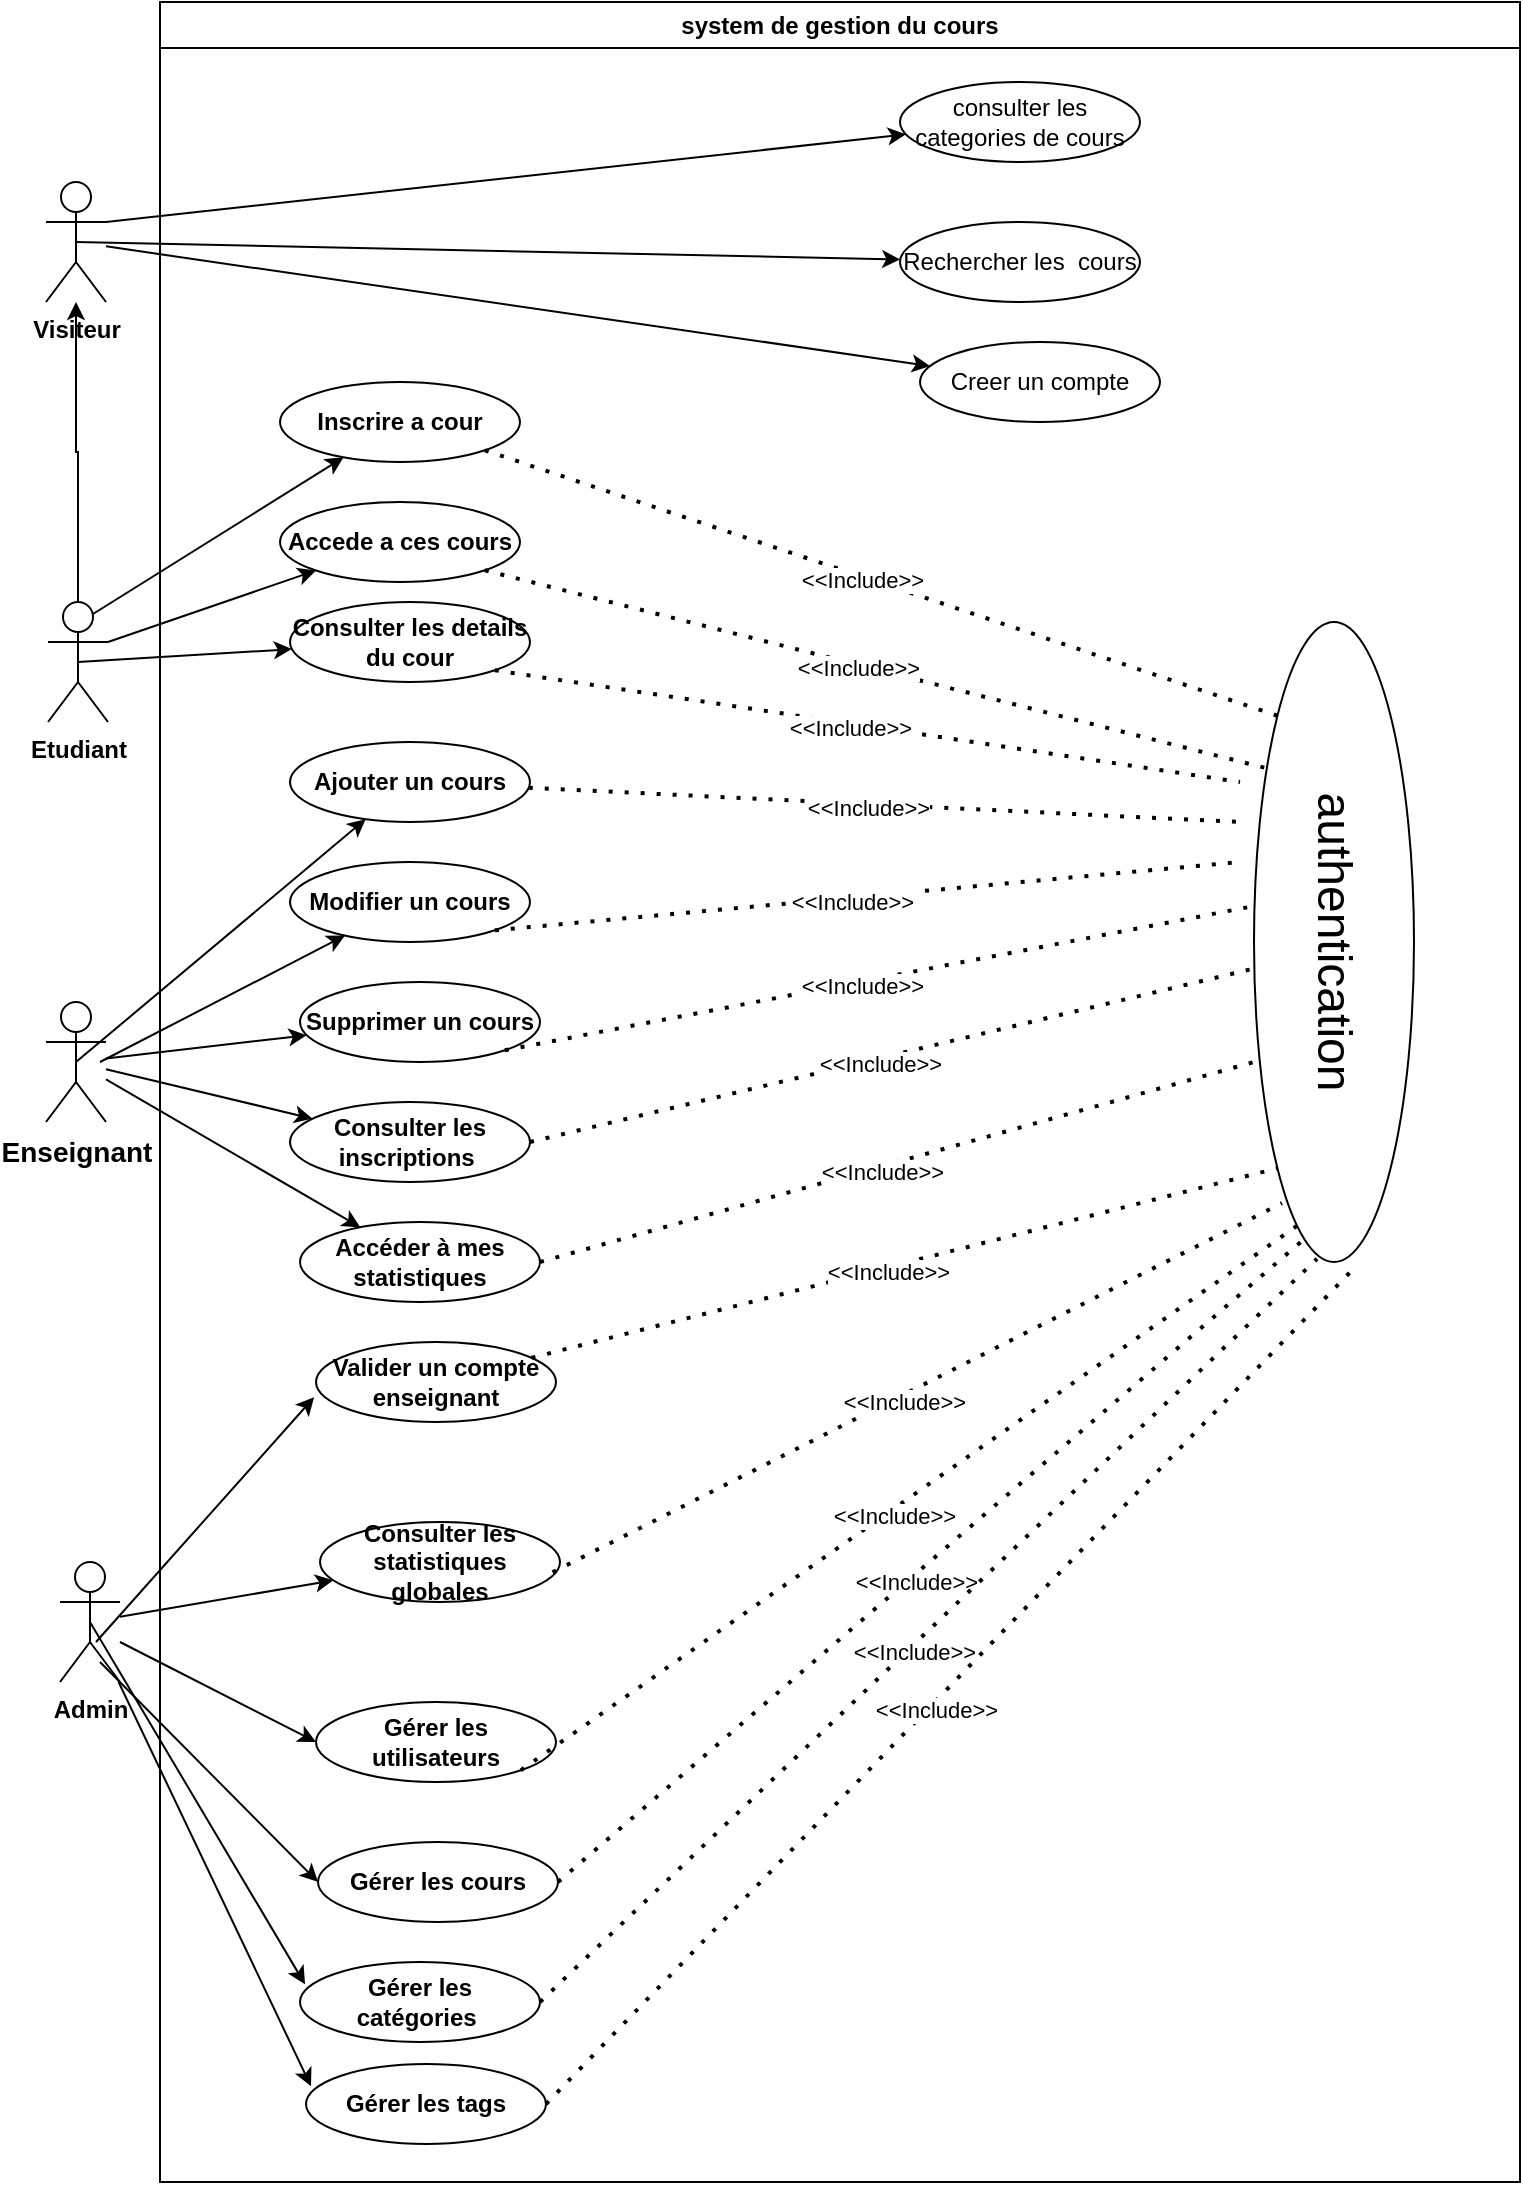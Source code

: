 <mxfile version="26.0.4">
  <diagram name="Page-1" id="to9laPEvmwYYF8XZ3khk">
    <mxGraphModel dx="1149" dy="568" grid="1" gridSize="10" guides="1" tooltips="1" connect="1" arrows="1" fold="1" page="1" pageScale="1" pageWidth="827" pageHeight="1169" math="0" shadow="0">
      <root>
        <mxCell id="0" />
        <mxCell id="1" parent="0" />
        <mxCell id="OT4-hi9Ndf2Y-_jL56fL-1" value="system de gestion du cours" style="swimlane;whiteSpace=wrap;html=1;startSize=23;" vertex="1" parent="1">
          <mxGeometry x="80" y="60" width="680" height="1090" as="geometry" />
        </mxCell>
        <mxCell id="OT4-hi9Ndf2Y-_jL56fL-13" value="consulter les categories de cours" style="ellipse;whiteSpace=wrap;html=1;" vertex="1" parent="OT4-hi9Ndf2Y-_jL56fL-1">
          <mxGeometry x="370" y="40" width="120" height="40" as="geometry" />
        </mxCell>
        <mxCell id="OT4-hi9Ndf2Y-_jL56fL-15" value="Rechercher les&amp;nbsp; cours" style="ellipse;whiteSpace=wrap;html=1;" vertex="1" parent="OT4-hi9Ndf2Y-_jL56fL-1">
          <mxGeometry x="370" y="110" width="120" height="40" as="geometry" />
        </mxCell>
        <mxCell id="OT4-hi9Ndf2Y-_jL56fL-17" value="Creer un compte" style="ellipse;whiteSpace=wrap;html=1;" vertex="1" parent="OT4-hi9Ndf2Y-_jL56fL-1">
          <mxGeometry x="380" y="170" width="120" height="40" as="geometry" />
        </mxCell>
        <mxCell id="OT4-hi9Ndf2Y-_jL56fL-21" value="&lt;b&gt;Inscrire a cour&lt;/b&gt;" style="ellipse;whiteSpace=wrap;html=1;" vertex="1" parent="OT4-hi9Ndf2Y-_jL56fL-1">
          <mxGeometry x="60" y="190" width="120" height="40" as="geometry" />
        </mxCell>
        <mxCell id="OT4-hi9Ndf2Y-_jL56fL-23" value="&lt;b&gt;Accede a ces cours&lt;/b&gt;" style="ellipse;whiteSpace=wrap;html=1;" vertex="1" parent="OT4-hi9Ndf2Y-_jL56fL-1">
          <mxGeometry x="60" y="250" width="120" height="40" as="geometry" />
        </mxCell>
        <mxCell id="OT4-hi9Ndf2Y-_jL56fL-26" value="&lt;b&gt;Consulter les details du cour&lt;/b&gt;" style="ellipse;whiteSpace=wrap;html=1;" vertex="1" parent="OT4-hi9Ndf2Y-_jL56fL-1">
          <mxGeometry x="65" y="300" width="120" height="40" as="geometry" />
        </mxCell>
        <mxCell id="OT4-hi9Ndf2Y-_jL56fL-28" value="&lt;b&gt;Ajouter un cours&lt;/b&gt;" style="ellipse;whiteSpace=wrap;html=1;" vertex="1" parent="OT4-hi9Ndf2Y-_jL56fL-1">
          <mxGeometry x="65" y="370" width="120" height="40" as="geometry" />
        </mxCell>
        <mxCell id="OT4-hi9Ndf2Y-_jL56fL-29" value="&lt;strong&gt;Modifier un cours&lt;/strong&gt;" style="ellipse;whiteSpace=wrap;html=1;" vertex="1" parent="OT4-hi9Ndf2Y-_jL56fL-1">
          <mxGeometry x="65" y="430" width="120" height="40" as="geometry" />
        </mxCell>
        <mxCell id="OT4-hi9Ndf2Y-_jL56fL-30" style="rounded=0;orthogonalLoop=1;jettySize=auto;html=1;" edge="1" target="OT4-hi9Ndf2Y-_jL56fL-29" parent="OT4-hi9Ndf2Y-_jL56fL-1">
          <mxGeometry relative="1" as="geometry">
            <mxPoint x="-30" y="530" as="sourcePoint" />
          </mxGeometry>
        </mxCell>
        <mxCell id="OT4-hi9Ndf2Y-_jL56fL-31" value="&lt;strong&gt;Supprimer un cours&lt;/strong&gt;" style="ellipse;whiteSpace=wrap;html=1;" vertex="1" parent="OT4-hi9Ndf2Y-_jL56fL-1">
          <mxGeometry x="70" y="490" width="120" height="40" as="geometry" />
        </mxCell>
        <mxCell id="OT4-hi9Ndf2Y-_jL56fL-33" value="&lt;strong&gt;Consulter les inscriptions&lt;/strong&gt;&amp;nbsp;" style="ellipse;whiteSpace=wrap;html=1;" vertex="1" parent="OT4-hi9Ndf2Y-_jL56fL-1">
          <mxGeometry x="65" y="550" width="120" height="40" as="geometry" />
        </mxCell>
        <mxCell id="OT4-hi9Ndf2Y-_jL56fL-35" value="&lt;font style=&quot;font-size: 24px;&quot;&gt;authentication&lt;/font&gt;" style="ellipse;whiteSpace=wrap;html=1;rotation=90;" vertex="1" parent="OT4-hi9Ndf2Y-_jL56fL-1">
          <mxGeometry x="427" y="430" width="320" height="80" as="geometry" />
        </mxCell>
        <mxCell id="OT4-hi9Ndf2Y-_jL56fL-37" value="" style="endArrow=none;dashed=1;html=1;dashPattern=1 3;strokeWidth=2;rounded=0;exitX=1;exitY=1;exitDx=0;exitDy=0;entryX=0;entryY=1;entryDx=0;entryDy=0;" edge="1" parent="OT4-hi9Ndf2Y-_jL56fL-1" source="OT4-hi9Ndf2Y-_jL56fL-21" target="OT4-hi9Ndf2Y-_jL56fL-35">
          <mxGeometry width="50" height="50" relative="1" as="geometry">
            <mxPoint x="680" y="460" as="sourcePoint" />
            <mxPoint x="730" y="410" as="targetPoint" />
          </mxGeometry>
        </mxCell>
        <mxCell id="OT4-hi9Ndf2Y-_jL56fL-38" value="&amp;lt;&amp;lt;Include&amp;gt;&amp;gt;" style="edgeLabel;html=1;align=center;verticalAlign=middle;resizable=0;points=[];" vertex="1" connectable="0" parent="OT4-hi9Ndf2Y-_jL56fL-37">
          <mxGeometry x="-0.052" y="-2" relative="1" as="geometry">
            <mxPoint x="1" as="offset" />
          </mxGeometry>
        </mxCell>
        <mxCell id="OT4-hi9Ndf2Y-_jL56fL-39" value="" style="endArrow=none;dashed=1;html=1;dashPattern=1 3;strokeWidth=2;rounded=0;exitX=1;exitY=1;exitDx=0;exitDy=0;entryX=0.229;entryY=0.913;entryDx=0;entryDy=0;entryPerimeter=0;" edge="1" parent="OT4-hi9Ndf2Y-_jL56fL-1" source="OT4-hi9Ndf2Y-_jL56fL-23" target="OT4-hi9Ndf2Y-_jL56fL-35">
          <mxGeometry width="50" height="50" relative="1" as="geometry">
            <mxPoint x="182" y="294" as="sourcePoint" />
            <mxPoint x="569" y="367" as="targetPoint" />
          </mxGeometry>
        </mxCell>
        <mxCell id="OT4-hi9Ndf2Y-_jL56fL-40" value="&amp;lt;&amp;lt;Include&amp;gt;&amp;gt;" style="edgeLabel;html=1;align=center;verticalAlign=middle;resizable=0;points=[];" vertex="1" connectable="0" parent="OT4-hi9Ndf2Y-_jL56fL-39">
          <mxGeometry x="-0.052" y="-2" relative="1" as="geometry">
            <mxPoint x="1" as="offset" />
          </mxGeometry>
        </mxCell>
        <mxCell id="OT4-hi9Ndf2Y-_jL56fL-41" value="" style="endArrow=none;dashed=1;html=1;dashPattern=1 3;strokeWidth=2;rounded=0;exitX=1;exitY=1;exitDx=0;exitDy=0;" edge="1" parent="OT4-hi9Ndf2Y-_jL56fL-1" source="OT4-hi9Ndf2Y-_jL56fL-26">
          <mxGeometry width="50" height="50" relative="1" as="geometry">
            <mxPoint x="182" y="344" as="sourcePoint" />
            <mxPoint x="540" y="390" as="targetPoint" />
          </mxGeometry>
        </mxCell>
        <mxCell id="OT4-hi9Ndf2Y-_jL56fL-42" value="&amp;lt;&amp;lt;Include&amp;gt;&amp;gt;" style="edgeLabel;html=1;align=center;verticalAlign=middle;resizable=0;points=[];" vertex="1" connectable="0" parent="OT4-hi9Ndf2Y-_jL56fL-41">
          <mxGeometry x="-0.052" y="-2" relative="1" as="geometry">
            <mxPoint x="1" as="offset" />
          </mxGeometry>
        </mxCell>
        <mxCell id="OT4-hi9Ndf2Y-_jL56fL-43" value="" style="endArrow=none;dashed=1;html=1;dashPattern=1 3;strokeWidth=2;rounded=0;" edge="1" parent="OT4-hi9Ndf2Y-_jL56fL-1" source="OT4-hi9Ndf2Y-_jL56fL-28">
          <mxGeometry width="50" height="50" relative="1" as="geometry">
            <mxPoint x="192" y="394" as="sourcePoint" />
            <mxPoint x="540" y="410" as="targetPoint" />
          </mxGeometry>
        </mxCell>
        <mxCell id="OT4-hi9Ndf2Y-_jL56fL-44" value="&amp;lt;&amp;lt;Include&amp;gt;&amp;gt;" style="edgeLabel;html=1;align=center;verticalAlign=middle;resizable=0;points=[];" vertex="1" connectable="0" parent="OT4-hi9Ndf2Y-_jL56fL-43">
          <mxGeometry x="-0.052" y="-2" relative="1" as="geometry">
            <mxPoint x="1" as="offset" />
          </mxGeometry>
        </mxCell>
        <mxCell id="OT4-hi9Ndf2Y-_jL56fL-45" value="" style="endArrow=none;dashed=1;html=1;dashPattern=1 3;strokeWidth=2;rounded=0;exitX=1;exitY=1;exitDx=0;exitDy=0;" edge="1" parent="OT4-hi9Ndf2Y-_jL56fL-1" source="OT4-hi9Ndf2Y-_jL56fL-29">
          <mxGeometry width="50" height="50" relative="1" as="geometry">
            <mxPoint x="225" y="452" as="sourcePoint" />
            <mxPoint x="540" y="430" as="targetPoint" />
          </mxGeometry>
        </mxCell>
        <mxCell id="OT4-hi9Ndf2Y-_jL56fL-46" value="&amp;lt;&amp;lt;Include&amp;gt;&amp;gt;" style="edgeLabel;html=1;align=center;verticalAlign=middle;resizable=0;points=[];" vertex="1" connectable="0" parent="OT4-hi9Ndf2Y-_jL56fL-45">
          <mxGeometry x="-0.052" y="-2" relative="1" as="geometry">
            <mxPoint x="1" as="offset" />
          </mxGeometry>
        </mxCell>
        <mxCell id="OT4-hi9Ndf2Y-_jL56fL-47" value="" style="endArrow=none;dashed=1;html=1;dashPattern=1 3;strokeWidth=2;rounded=0;entryX=0.444;entryY=1.004;entryDx=0;entryDy=0;exitX=1;exitY=1;exitDx=0;exitDy=0;entryPerimeter=0;" edge="1" parent="OT4-hi9Ndf2Y-_jL56fL-1" source="OT4-hi9Ndf2Y-_jL56fL-31" target="OT4-hi9Ndf2Y-_jL56fL-35">
          <mxGeometry width="50" height="50" relative="1" as="geometry">
            <mxPoint x="212" y="529" as="sourcePoint" />
            <mxPoint x="609" y="407" as="targetPoint" />
          </mxGeometry>
        </mxCell>
        <mxCell id="OT4-hi9Ndf2Y-_jL56fL-48" value="&amp;lt;&amp;lt;Include&amp;gt;&amp;gt;" style="edgeLabel;html=1;align=center;verticalAlign=middle;resizable=0;points=[];" vertex="1" connectable="0" parent="OT4-hi9Ndf2Y-_jL56fL-47">
          <mxGeometry x="-0.052" y="-2" relative="1" as="geometry">
            <mxPoint x="1" as="offset" />
          </mxGeometry>
        </mxCell>
        <mxCell id="OT4-hi9Ndf2Y-_jL56fL-49" value="" style="endArrow=none;dashed=1;html=1;dashPattern=1 3;strokeWidth=2;rounded=0;entryX=0.539;entryY=0.959;entryDx=0;entryDy=0;exitX=1;exitY=0.5;exitDx=0;exitDy=0;entryPerimeter=0;" edge="1" parent="OT4-hi9Ndf2Y-_jL56fL-1" source="OT4-hi9Ndf2Y-_jL56fL-33" target="OT4-hi9Ndf2Y-_jL56fL-35">
          <mxGeometry width="50" height="50" relative="1" as="geometry">
            <mxPoint x="212" y="584" as="sourcePoint" />
            <mxPoint x="619" y="417" as="targetPoint" />
          </mxGeometry>
        </mxCell>
        <mxCell id="OT4-hi9Ndf2Y-_jL56fL-50" value="&amp;lt;&amp;lt;Include&amp;gt;&amp;gt;" style="edgeLabel;html=1;align=center;verticalAlign=middle;resizable=0;points=[];" vertex="1" connectable="0" parent="OT4-hi9Ndf2Y-_jL56fL-49">
          <mxGeometry x="-0.052" y="-2" relative="1" as="geometry">
            <mxPoint x="1" as="offset" />
          </mxGeometry>
        </mxCell>
        <mxCell id="OT4-hi9Ndf2Y-_jL56fL-51" value="&lt;strong&gt;Gérer les utilisateurs&lt;/strong&gt;" style="ellipse;whiteSpace=wrap;html=1;" vertex="1" parent="OT4-hi9Ndf2Y-_jL56fL-1">
          <mxGeometry x="78" y="850" width="120" height="40" as="geometry" />
        </mxCell>
        <mxCell id="OT4-hi9Ndf2Y-_jL56fL-52" value="&lt;strong&gt;Valider un compte enseignant&lt;/strong&gt;" style="ellipse;whiteSpace=wrap;html=1;" vertex="1" parent="OT4-hi9Ndf2Y-_jL56fL-1">
          <mxGeometry x="78" y="670" width="120" height="40" as="geometry" />
        </mxCell>
        <mxCell id="OT4-hi9Ndf2Y-_jL56fL-53" style="rounded=0;orthogonalLoop=1;jettySize=auto;html=1;exitX=0.5;exitY=0.5;exitDx=0;exitDy=0;exitPerimeter=0;entryX=-0.008;entryY=0.69;entryDx=0;entryDy=0;entryPerimeter=0;" edge="1" target="OT4-hi9Ndf2Y-_jL56fL-52" parent="OT4-hi9Ndf2Y-_jL56fL-1">
          <mxGeometry relative="1" as="geometry">
            <mxPoint x="-32" y="820" as="sourcePoint" />
          </mxGeometry>
        </mxCell>
        <mxCell id="OT4-hi9Ndf2Y-_jL56fL-54" style="rounded=0;orthogonalLoop=1;jettySize=auto;html=1;entryX=0;entryY=0.5;entryDx=0;entryDy=0;" edge="1" target="OT4-hi9Ndf2Y-_jL56fL-51" parent="OT4-hi9Ndf2Y-_jL56fL-1">
          <mxGeometry relative="1" as="geometry">
            <mxPoint x="-20" y="820" as="sourcePoint" />
          </mxGeometry>
        </mxCell>
        <mxCell id="OT4-hi9Ndf2Y-_jL56fL-55" style="rounded=0;orthogonalLoop=1;jettySize=auto;html=1;entryX=0;entryY=0.5;entryDx=0;entryDy=0;" edge="1" parent="OT4-hi9Ndf2Y-_jL56fL-1" target="OT4-hi9Ndf2Y-_jL56fL-66">
          <mxGeometry relative="1" as="geometry">
            <mxPoint x="-30" y="830" as="sourcePoint" />
            <mxPoint x="111" y="827" as="targetPoint" />
          </mxGeometry>
        </mxCell>
        <mxCell id="OT4-hi9Ndf2Y-_jL56fL-57" value="&lt;strong&gt;Gérer les catégories&amp;nbsp;&lt;/strong&gt;" style="ellipse;whiteSpace=wrap;html=1;" vertex="1" parent="OT4-hi9Ndf2Y-_jL56fL-1">
          <mxGeometry x="70" y="980" width="120" height="40" as="geometry" />
        </mxCell>
        <mxCell id="OT4-hi9Ndf2Y-_jL56fL-58" value="" style="endArrow=none;dashed=1;html=1;dashPattern=1 3;strokeWidth=2;rounded=0;entryX=0.968;entryY=0.704;entryDx=0;entryDy=0;exitX=1;exitY=0.5;exitDx=0;exitDy=0;entryPerimeter=0;" edge="1" parent="OT4-hi9Ndf2Y-_jL56fL-1" source="OT4-hi9Ndf2Y-_jL56fL-66" target="OT4-hi9Ndf2Y-_jL56fL-35">
          <mxGeometry width="50" height="50" relative="1" as="geometry">
            <mxPoint x="212" y="844" as="sourcePoint" />
            <mxPoint x="557" y="722" as="targetPoint" />
          </mxGeometry>
        </mxCell>
        <mxCell id="OT4-hi9Ndf2Y-_jL56fL-59" value="&amp;lt;&amp;lt;Include&amp;gt;&amp;gt;" style="edgeLabel;html=1;align=center;verticalAlign=middle;resizable=0;points=[];" vertex="1" connectable="0" parent="OT4-hi9Ndf2Y-_jL56fL-58">
          <mxGeometry x="-0.052" y="-2" relative="1" as="geometry">
            <mxPoint x="1" as="offset" />
          </mxGeometry>
        </mxCell>
        <mxCell id="OT4-hi9Ndf2Y-_jL56fL-60" value="" style="endArrow=none;dashed=1;html=1;dashPattern=1 3;strokeWidth=2;rounded=0;entryX=0.995;entryY=0.606;entryDx=0;entryDy=0;exitX=1;exitY=0.5;exitDx=0;exitDy=0;entryPerimeter=0;" edge="1" source="OT4-hi9Ndf2Y-_jL56fL-57" parent="OT4-hi9Ndf2Y-_jL56fL-1" target="OT4-hi9Ndf2Y-_jL56fL-35">
          <mxGeometry width="50" height="50" relative="1" as="geometry">
            <mxPoint x="222" y="854" as="sourcePoint" />
            <mxPoint x="560" y="752" as="targetPoint" />
          </mxGeometry>
        </mxCell>
        <mxCell id="OT4-hi9Ndf2Y-_jL56fL-61" value="&amp;lt;&amp;lt;Include&amp;gt;&amp;gt;" style="edgeLabel;html=1;align=center;verticalAlign=middle;resizable=0;points=[];" vertex="1" connectable="0" parent="OT4-hi9Ndf2Y-_jL56fL-60">
          <mxGeometry x="-0.052" y="-2" relative="1" as="geometry">
            <mxPoint x="1" as="offset" />
          </mxGeometry>
        </mxCell>
        <mxCell id="OT4-hi9Ndf2Y-_jL56fL-62" value="" style="endArrow=none;dashed=1;html=1;dashPattern=1 3;strokeWidth=2;rounded=0;exitX=1;exitY=1;exitDx=0;exitDy=0;entryX=0.944;entryY=0.734;entryDx=0;entryDy=0;entryPerimeter=0;" edge="1" source="OT4-hi9Ndf2Y-_jL56fL-51" parent="OT4-hi9Ndf2Y-_jL56fL-1" target="OT4-hi9Ndf2Y-_jL56fL-35">
          <mxGeometry width="50" height="50" relative="1" as="geometry">
            <mxPoint x="235" y="722" as="sourcePoint" />
            <mxPoint x="550" y="700" as="targetPoint" />
          </mxGeometry>
        </mxCell>
        <mxCell id="OT4-hi9Ndf2Y-_jL56fL-63" value="&amp;lt;&amp;lt;Include&amp;gt;&amp;gt;" style="edgeLabel;html=1;align=center;verticalAlign=middle;resizable=0;points=[];" vertex="1" connectable="0" parent="OT4-hi9Ndf2Y-_jL56fL-62">
          <mxGeometry x="-0.052" y="-2" relative="1" as="geometry">
            <mxPoint x="1" as="offset" />
          </mxGeometry>
        </mxCell>
        <mxCell id="OT4-hi9Ndf2Y-_jL56fL-64" value="" style="endArrow=none;dashed=1;html=1;dashPattern=1 3;strokeWidth=2;rounded=0;entryX=1;entryY=1;entryDx=0;entryDy=0;" edge="1" source="OT4-hi9Ndf2Y-_jL56fL-52" parent="OT4-hi9Ndf2Y-_jL56fL-1" target="OT4-hi9Ndf2Y-_jL56fL-35">
          <mxGeometry width="50" height="50" relative="1" as="geometry">
            <mxPoint x="202" y="664" as="sourcePoint" />
            <mxPoint x="550" y="680" as="targetPoint" />
          </mxGeometry>
        </mxCell>
        <mxCell id="OT4-hi9Ndf2Y-_jL56fL-65" value="&amp;lt;&amp;lt;Include&amp;gt;&amp;gt;" style="edgeLabel;html=1;align=center;verticalAlign=middle;resizable=0;points=[];" vertex="1" connectable="0" parent="OT4-hi9Ndf2Y-_jL56fL-64">
          <mxGeometry x="-0.052" y="-2" relative="1" as="geometry">
            <mxPoint x="1" as="offset" />
          </mxGeometry>
        </mxCell>
        <mxCell id="OT4-hi9Ndf2Y-_jL56fL-66" value="&lt;b&gt;Gérer les cours&lt;/b&gt;" style="ellipse;whiteSpace=wrap;html=1;" vertex="1" parent="OT4-hi9Ndf2Y-_jL56fL-1">
          <mxGeometry x="79" y="920" width="120" height="40" as="geometry" />
        </mxCell>
        <mxCell id="OT4-hi9Ndf2Y-_jL56fL-68" value="&lt;b&gt;Accéder à mes statistiques&lt;/b&gt;" style="ellipse;whiteSpace=wrap;html=1;" vertex="1" parent="OT4-hi9Ndf2Y-_jL56fL-1">
          <mxGeometry x="70" y="610" width="120" height="40" as="geometry" />
        </mxCell>
        <mxCell id="OT4-hi9Ndf2Y-_jL56fL-69" value="" style="endArrow=none;dashed=1;html=1;dashPattern=1 3;strokeWidth=2;rounded=0;entryX=0.539;entryY=0.959;entryDx=0;entryDy=0;exitX=1;exitY=0.5;exitDx=0;exitDy=0;entryPerimeter=0;" edge="1" source="OT4-hi9Ndf2Y-_jL56fL-68" parent="OT4-hi9Ndf2Y-_jL56fL-1">
          <mxGeometry width="50" height="50" relative="1" as="geometry">
            <mxPoint x="209" y="632" as="sourcePoint" />
            <mxPoint x="547" y="530" as="targetPoint" />
          </mxGeometry>
        </mxCell>
        <mxCell id="OT4-hi9Ndf2Y-_jL56fL-70" value="&amp;lt;&amp;lt;Include&amp;gt;&amp;gt;" style="edgeLabel;html=1;align=center;verticalAlign=middle;resizable=0;points=[];" vertex="1" connectable="0" parent="OT4-hi9Ndf2Y-_jL56fL-69">
          <mxGeometry x="-0.052" y="-2" relative="1" as="geometry">
            <mxPoint x="1" as="offset" />
          </mxGeometry>
        </mxCell>
        <mxCell id="OT4-hi9Ndf2Y-_jL56fL-71" value="&lt;strong&gt;Consulter les statistiques globales&lt;/strong&gt;" style="ellipse;whiteSpace=wrap;html=1;" vertex="1" parent="OT4-hi9Ndf2Y-_jL56fL-1">
          <mxGeometry x="80" y="760" width="120" height="40" as="geometry" />
        </mxCell>
        <mxCell id="OT4-hi9Ndf2Y-_jL56fL-72" value="" style="endArrow=none;dashed=1;html=1;dashPattern=1 3;strokeWidth=2;rounded=0;entryX=0.908;entryY=0.825;entryDx=0;entryDy=0;exitX=0.969;exitY=0.629;exitDx=0;exitDy=0;exitPerimeter=0;entryPerimeter=0;" edge="1" parent="OT4-hi9Ndf2Y-_jL56fL-1" source="OT4-hi9Ndf2Y-_jL56fL-71" target="OT4-hi9Ndf2Y-_jL56fL-35">
          <mxGeometry width="50" height="50" relative="1" as="geometry">
            <mxPoint x="240" y="900" as="sourcePoint" />
            <mxPoint x="570" y="762" as="targetPoint" />
          </mxGeometry>
        </mxCell>
        <mxCell id="OT4-hi9Ndf2Y-_jL56fL-73" value="&amp;lt;&amp;lt;Include&amp;gt;&amp;gt;" style="edgeLabel;html=1;align=center;verticalAlign=middle;resizable=0;points=[];" vertex="1" connectable="0" parent="OT4-hi9Ndf2Y-_jL56fL-72">
          <mxGeometry x="-0.052" y="-2" relative="1" as="geometry">
            <mxPoint x="1" as="offset" />
          </mxGeometry>
        </mxCell>
        <mxCell id="OT4-hi9Ndf2Y-_jL56fL-78" value="&lt;strong&gt;Gérer les tags&lt;/strong&gt;" style="ellipse;whiteSpace=wrap;html=1;" vertex="1" parent="OT4-hi9Ndf2Y-_jL56fL-1">
          <mxGeometry x="73" y="1031" width="120" height="40" as="geometry" />
        </mxCell>
        <mxCell id="OT4-hi9Ndf2Y-_jL56fL-79" value="" style="endArrow=none;dashed=1;html=1;dashPattern=1 3;strokeWidth=2;rounded=0;entryX=1.004;entryY=0.353;entryDx=0;entryDy=0;exitX=1;exitY=0.5;exitDx=0;exitDy=0;entryPerimeter=0;" edge="1" source="OT4-hi9Ndf2Y-_jL56fL-78" parent="OT4-hi9Ndf2Y-_jL56fL-1" target="OT4-hi9Ndf2Y-_jL56fL-35">
          <mxGeometry width="50" height="50" relative="1" as="geometry">
            <mxPoint x="232" y="924" as="sourcePoint" />
            <mxPoint x="589" y="698" as="targetPoint" />
          </mxGeometry>
        </mxCell>
        <mxCell id="OT4-hi9Ndf2Y-_jL56fL-80" value="&amp;lt;&amp;lt;Include&amp;gt;&amp;gt;" style="edgeLabel;html=1;align=center;verticalAlign=middle;resizable=0;points=[];" vertex="1" connectable="0" parent="OT4-hi9Ndf2Y-_jL56fL-79">
          <mxGeometry x="-0.052" y="-2" relative="1" as="geometry">
            <mxPoint x="1" as="offset" />
          </mxGeometry>
        </mxCell>
        <mxCell id="OT4-hi9Ndf2Y-_jL56fL-12" style="edgeStyle=orthogonalEdgeStyle;rounded=0;orthogonalLoop=1;jettySize=auto;html=1;" edge="1" parent="1" source="OT4-hi9Ndf2Y-_jL56fL-2" target="OT4-hi9Ndf2Y-_jL56fL-3">
          <mxGeometry relative="1" as="geometry" />
        </mxCell>
        <mxCell id="OT4-hi9Ndf2Y-_jL56fL-2" value="&lt;b&gt;Etudiant&lt;/b&gt;" style="shape=umlActor;verticalLabelPosition=bottom;verticalAlign=top;html=1;outlineConnect=0;" vertex="1" parent="1">
          <mxGeometry x="24" y="360" width="30" height="60" as="geometry" />
        </mxCell>
        <mxCell id="OT4-hi9Ndf2Y-_jL56fL-14" style="rounded=0;orthogonalLoop=1;jettySize=auto;html=1;exitX=1;exitY=0.333;exitDx=0;exitDy=0;exitPerimeter=0;" edge="1" parent="1" source="OT4-hi9Ndf2Y-_jL56fL-3" target="OT4-hi9Ndf2Y-_jL56fL-13">
          <mxGeometry relative="1" as="geometry" />
        </mxCell>
        <mxCell id="OT4-hi9Ndf2Y-_jL56fL-3" value="&lt;b&gt;Visiteur&lt;/b&gt;" style="shape=umlActor;verticalLabelPosition=bottom;verticalAlign=top;html=1;outlineConnect=0;" vertex="1" parent="1">
          <mxGeometry x="23" y="150" width="30" height="60" as="geometry" />
        </mxCell>
        <mxCell id="OT4-hi9Ndf2Y-_jL56fL-4" value="&lt;span style=&quot;box-sizing: border-box; border: 0px solid; --tw-border-spacing-x: 0; --tw-border-spacing-y: 0; --tw-translate-x: 0; --tw-translate-y: 0; --tw-rotate: 0; --tw-skew-x: 0; --tw-skew-y: 0; --tw-scale-x: 1; --tw-scale-y: 1; --tw-pan-x: ; --tw-pan-y: ; --tw-pinch-zoom: ; --tw-scroll-snap-strictness: proximity; --tw-gradient-from-position: ; --tw-gradient-via-position: ; --tw-gradient-to-position: ; --tw-ordinal: ; --tw-slashed-zero: ; --tw-numeric-figure: ; --tw-numeric-spacing: ; --tw-numeric-fraction: ; --tw-ring-inset: ; --tw-ring-offset-width: 0px; --tw-ring-offset-color: #fff; --tw-ring-color: rgba(59,130,246,.5); --tw-ring-offset-shadow: 0 0 #0000; --tw-ring-shadow: 0 0 #0000; --tw-shadow: 0 0 #0000; --tw-shadow-colored: 0 0 #0000; --tw-blur: ; --tw-brightness: ; --tw-contrast: ; --tw-grayscale: ; --tw-hue-rotate: ; --tw-invert: ; --tw-saturate: ; --tw-sepia: ; --tw-drop-shadow: ; --tw-backdrop-blur: ; --tw-backdrop-brightness: ; --tw-backdrop-contrast: ; --tw-backdrop-grayscale: ; --tw-backdrop-hue-rotate: ; --tw-backdrop-invert: ; --tw-backdrop-opacity: ; --tw-backdrop-saturate: ; --tw-backdrop-sepia: ; --tw-contain-size: ; --tw-contain-layout: ; --tw-contain-paint: ; --tw-contain-style: ; font-weight: bolder; font-family: &amp;quot;Nunito Sans&amp;quot;, sans-serif; font-size: 14px; text-align: start; white-space: pre-wrap; background-color: rgb(255, 255, 255);&quot;&gt;Enseignant&lt;/span&gt;" style="shape=umlActor;verticalLabelPosition=bottom;verticalAlign=top;html=1;outlineConnect=0;" vertex="1" parent="1">
          <mxGeometry x="23" y="560" width="30" height="60" as="geometry" />
        </mxCell>
        <mxCell id="OT4-hi9Ndf2Y-_jL56fL-5" value="&lt;b&gt;Admin&lt;/b&gt;" style="shape=umlActor;verticalLabelPosition=bottom;verticalAlign=top;html=1;outlineConnect=0;" vertex="1" parent="1">
          <mxGeometry x="30" y="840" width="30" height="60" as="geometry" />
        </mxCell>
        <mxCell id="OT4-hi9Ndf2Y-_jL56fL-16" style="rounded=0;orthogonalLoop=1;jettySize=auto;html=1;exitX=0.5;exitY=0.5;exitDx=0;exitDy=0;exitPerimeter=0;" edge="1" target="OT4-hi9Ndf2Y-_jL56fL-15" parent="1" source="OT4-hi9Ndf2Y-_jL56fL-3">
          <mxGeometry relative="1" as="geometry">
            <mxPoint x="50" y="240" as="sourcePoint" />
          </mxGeometry>
        </mxCell>
        <mxCell id="OT4-hi9Ndf2Y-_jL56fL-18" style="rounded=0;orthogonalLoop=1;jettySize=auto;html=1;" edge="1" target="OT4-hi9Ndf2Y-_jL56fL-17" parent="1" source="OT4-hi9Ndf2Y-_jL56fL-3">
          <mxGeometry relative="1" as="geometry">
            <mxPoint x="60" y="250" as="sourcePoint" />
          </mxGeometry>
        </mxCell>
        <mxCell id="OT4-hi9Ndf2Y-_jL56fL-22" style="rounded=0;orthogonalLoop=1;jettySize=auto;html=1;exitX=0.75;exitY=0.1;exitDx=0;exitDy=0;exitPerimeter=0;" edge="1" target="OT4-hi9Ndf2Y-_jL56fL-21" parent="1" source="OT4-hi9Ndf2Y-_jL56fL-2">
          <mxGeometry relative="1" as="geometry">
            <mxPoint x="80" y="270" as="sourcePoint" />
          </mxGeometry>
        </mxCell>
        <mxCell id="OT4-hi9Ndf2Y-_jL56fL-24" style="rounded=0;orthogonalLoop=1;jettySize=auto;html=1;exitX=1;exitY=0.333;exitDx=0;exitDy=0;exitPerimeter=0;" edge="1" target="OT4-hi9Ndf2Y-_jL56fL-23" parent="1" source="OT4-hi9Ndf2Y-_jL56fL-2">
          <mxGeometry relative="1" as="geometry">
            <mxPoint x="85" y="400" as="sourcePoint" />
          </mxGeometry>
        </mxCell>
        <mxCell id="OT4-hi9Ndf2Y-_jL56fL-25" style="rounded=0;orthogonalLoop=1;jettySize=auto;html=1;exitX=0.5;exitY=0.5;exitDx=0;exitDy=0;exitPerimeter=0;" edge="1" target="OT4-hi9Ndf2Y-_jL56fL-26" parent="1" source="OT4-hi9Ndf2Y-_jL56fL-2">
          <mxGeometry relative="1" as="geometry">
            <mxPoint x="64" y="430" as="sourcePoint" />
          </mxGeometry>
        </mxCell>
        <mxCell id="OT4-hi9Ndf2Y-_jL56fL-27" style="rounded=0;orthogonalLoop=1;jettySize=auto;html=1;exitX=0.5;exitY=0.5;exitDx=0;exitDy=0;exitPerimeter=0;" edge="1" target="OT4-hi9Ndf2Y-_jL56fL-28" parent="1" source="OT4-hi9Ndf2Y-_jL56fL-4">
          <mxGeometry relative="1" as="geometry">
            <mxPoint x="39" y="450" as="sourcePoint" />
          </mxGeometry>
        </mxCell>
        <mxCell id="OT4-hi9Ndf2Y-_jL56fL-32" style="rounded=0;orthogonalLoop=1;jettySize=auto;html=1;" edge="1" target="OT4-hi9Ndf2Y-_jL56fL-31" parent="1" source="OT4-hi9Ndf2Y-_jL56fL-4">
          <mxGeometry relative="1" as="geometry">
            <mxPoint x="38" y="700" as="sourcePoint" />
          </mxGeometry>
        </mxCell>
        <mxCell id="OT4-hi9Ndf2Y-_jL56fL-34" style="rounded=0;orthogonalLoop=1;jettySize=auto;html=1;" edge="1" target="OT4-hi9Ndf2Y-_jL56fL-33" parent="1" source="OT4-hi9Ndf2Y-_jL56fL-4">
          <mxGeometry relative="1" as="geometry">
            <mxPoint x="38" y="760" as="sourcePoint" />
          </mxGeometry>
        </mxCell>
        <mxCell id="OT4-hi9Ndf2Y-_jL56fL-67" style="rounded=0;orthogonalLoop=1;jettySize=auto;html=1;" edge="1" target="OT4-hi9Ndf2Y-_jL56fL-68" parent="1" source="OT4-hi9Ndf2Y-_jL56fL-4">
          <mxGeometry relative="1" as="geometry">
            <mxPoint x="50" y="643" as="sourcePoint" />
          </mxGeometry>
        </mxCell>
        <mxCell id="OT4-hi9Ndf2Y-_jL56fL-74" style="rounded=0;orthogonalLoop=1;jettySize=auto;html=1;" edge="1" parent="1" source="OT4-hi9Ndf2Y-_jL56fL-5" target="OT4-hi9Ndf2Y-_jL56fL-71">
          <mxGeometry relative="1" as="geometry">
            <mxPoint x="73" y="875" as="sourcePoint" />
            <mxPoint x="218" y="926" as="targetPoint" />
          </mxGeometry>
        </mxCell>
        <mxCell id="OT4-hi9Ndf2Y-_jL56fL-56" style="rounded=0;orthogonalLoop=1;jettySize=auto;html=1;exitX=0.5;exitY=0.5;exitDx=0;exitDy=0;exitPerimeter=0;entryX=0.021;entryY=0.279;entryDx=0;entryDy=0;entryPerimeter=0;" edge="1" target="OT4-hi9Ndf2Y-_jL56fL-57" parent="1" source="OT4-hi9Ndf2Y-_jL56fL-5">
          <mxGeometry relative="1" as="geometry">
            <mxPoint x="63" y="865" as="sourcePoint" />
          </mxGeometry>
        </mxCell>
        <mxCell id="OT4-hi9Ndf2Y-_jL56fL-81" style="rounded=0;orthogonalLoop=1;jettySize=auto;html=1;entryX=0.021;entryY=0.279;entryDx=0;entryDy=0;entryPerimeter=0;" edge="1" target="OT4-hi9Ndf2Y-_jL56fL-78" parent="1" source="OT4-hi9Ndf2Y-_jL56fL-5">
          <mxGeometry relative="1" as="geometry">
            <mxPoint x="55" y="940" as="sourcePoint" />
          </mxGeometry>
        </mxCell>
      </root>
    </mxGraphModel>
  </diagram>
</mxfile>
